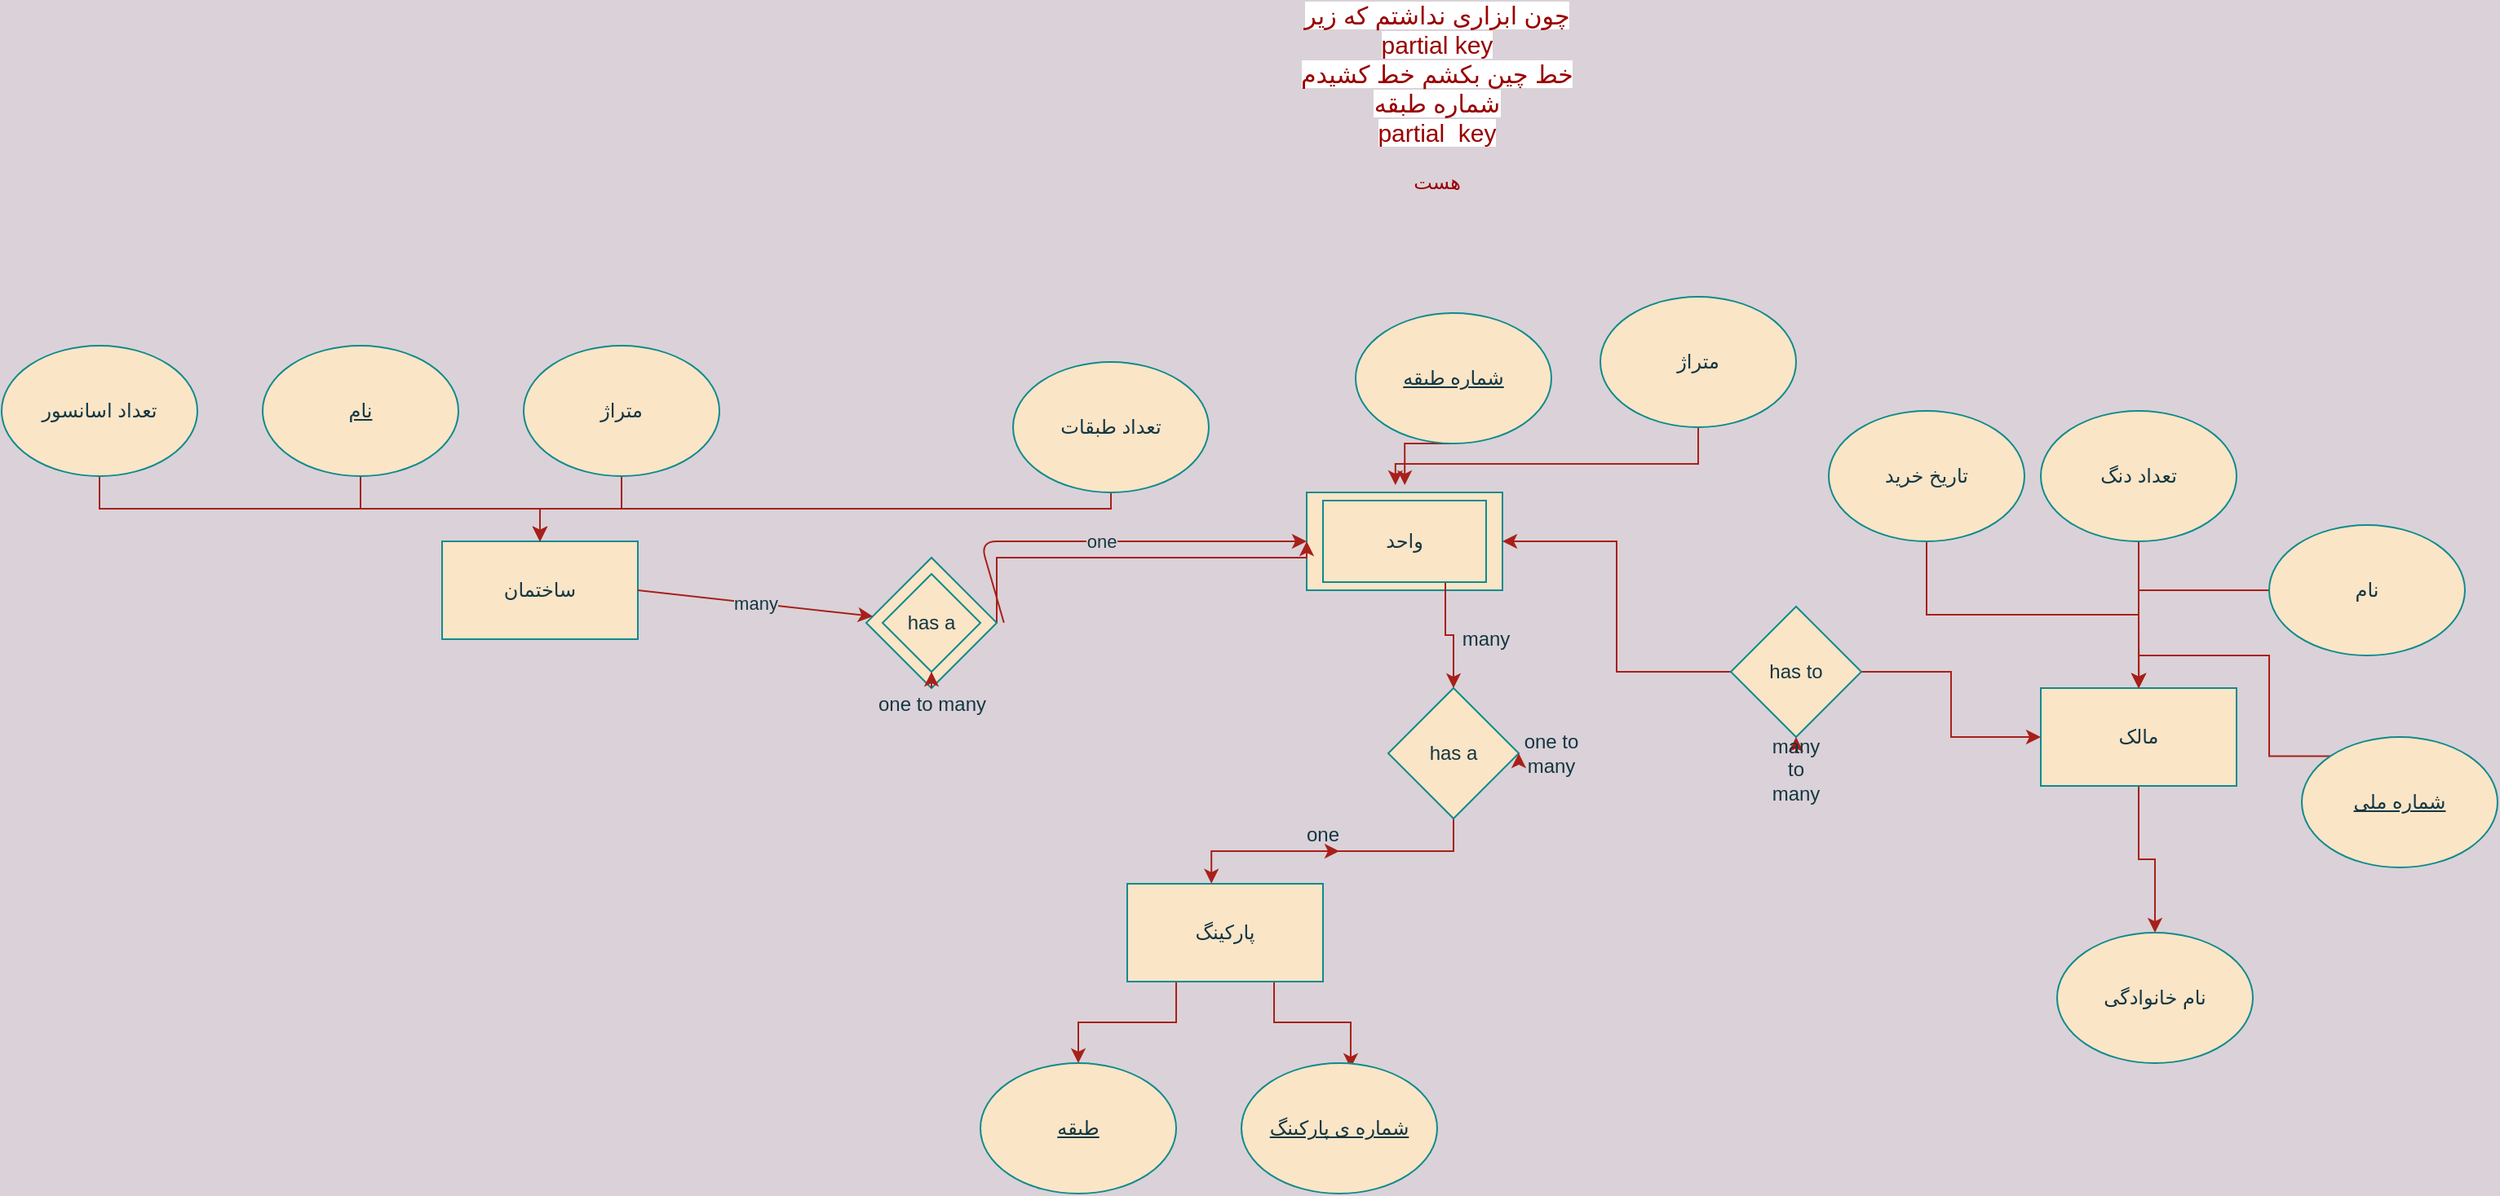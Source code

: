 <mxfile version="13.9.8" type="github">
  <diagram id="ozv7U6JDuxE5KJXknk4W" name="Page-1">
    <mxGraphModel dx="2153" dy="1873" grid="1" gridSize="10" guides="1" tooltips="1" connect="1" arrows="1" fold="1" page="1" pageScale="1" pageWidth="850" pageHeight="1100" background="#DAD2D8" math="0" shadow="0">
      <root>
        <mxCell id="0" />
        <mxCell id="1" parent="0" />
        <mxCell id="RZ0JnvWCtyyWG6B7Fr3B-1" value="ساختمان" style="rounded=0;whiteSpace=wrap;html=1;fillColor=#FAE5C7;strokeColor=#0F8B8D;fontColor=#143642;" vertex="1" parent="1">
          <mxGeometry x="130" y="120" width="120" height="60" as="geometry" />
        </mxCell>
        <mxCell id="RZ0JnvWCtyyWG6B7Fr3B-7" style="edgeStyle=orthogonalEdgeStyle;rounded=0;orthogonalLoop=1;jettySize=auto;html=1;exitX=0.5;exitY=1;exitDx=0;exitDy=0;entryX=0.5;entryY=0;entryDx=0;entryDy=0;strokeColor=#A8201A;fontColor=#143642;labelBackgroundColor=#DAD2D8;" edge="1" parent="1" source="RZ0JnvWCtyyWG6B7Fr3B-2" target="RZ0JnvWCtyyWG6B7Fr3B-1">
          <mxGeometry relative="1" as="geometry" />
        </mxCell>
        <mxCell id="RZ0JnvWCtyyWG6B7Fr3B-2" value="متراژ" style="ellipse;whiteSpace=wrap;html=1;fillColor=#FAE5C7;strokeColor=#0F8B8D;fontColor=#143642;" vertex="1" parent="1">
          <mxGeometry x="180" width="120" height="80" as="geometry" />
        </mxCell>
        <mxCell id="RZ0JnvWCtyyWG6B7Fr3B-6" style="edgeStyle=orthogonalEdgeStyle;rounded=0;orthogonalLoop=1;jettySize=auto;html=1;exitX=0.5;exitY=1;exitDx=0;exitDy=0;entryX=0.5;entryY=0;entryDx=0;entryDy=0;strokeColor=#A8201A;fontColor=#143642;labelBackgroundColor=#DAD2D8;" edge="1" parent="1" source="RZ0JnvWCtyyWG6B7Fr3B-3" target="RZ0JnvWCtyyWG6B7Fr3B-1">
          <mxGeometry relative="1" as="geometry" />
        </mxCell>
        <mxCell id="RZ0JnvWCtyyWG6B7Fr3B-3" value="&lt;u&gt;نام&lt;/u&gt;" style="ellipse;whiteSpace=wrap;html=1;fillColor=#FAE5C7;strokeColor=#0F8B8D;fontColor=#143642;" vertex="1" parent="1">
          <mxGeometry x="20" width="120" height="80" as="geometry" />
        </mxCell>
        <mxCell id="RZ0JnvWCtyyWG6B7Fr3B-9" style="edgeStyle=orthogonalEdgeStyle;rounded=0;orthogonalLoop=1;jettySize=auto;html=1;exitX=0.5;exitY=1;exitDx=0;exitDy=0;strokeColor=#A8201A;fontColor=#143642;labelBackgroundColor=#DAD2D8;" edge="1" parent="1" source="RZ0JnvWCtyyWG6B7Fr3B-5">
          <mxGeometry relative="1" as="geometry">
            <mxPoint x="190" y="120" as="targetPoint" />
            <Array as="points">
              <mxPoint x="540" y="100" />
              <mxPoint x="190" y="100" />
            </Array>
          </mxGeometry>
        </mxCell>
        <mxCell id="RZ0JnvWCtyyWG6B7Fr3B-5" value="تعداد طبقات" style="ellipse;whiteSpace=wrap;html=1;fillColor=#FAE5C7;strokeColor=#0F8B8D;fontColor=#143642;" vertex="1" parent="1">
          <mxGeometry x="480" y="10" width="120" height="80" as="geometry" />
        </mxCell>
        <mxCell id="RZ0JnvWCtyyWG6B7Fr3B-10" value="واحد" style="rounded=0;whiteSpace=wrap;html=1;fillColor=#FAE5C7;strokeColor=#0F8B8D;fontColor=#143642;" vertex="1" parent="1">
          <mxGeometry x="660" y="90" width="120" height="60" as="geometry" />
        </mxCell>
        <mxCell id="RZ0JnvWCtyyWG6B7Fr3B-46" style="edgeStyle=orthogonalEdgeStyle;rounded=0;orthogonalLoop=1;jettySize=auto;html=1;exitX=0.75;exitY=1;exitDx=0;exitDy=0;strokeColor=#A8201A;fontColor=#143642;labelBackgroundColor=#DAD2D8;" edge="1" parent="1" source="RZ0JnvWCtyyWG6B7Fr3B-11" target="RZ0JnvWCtyyWG6B7Fr3B-45">
          <mxGeometry relative="1" as="geometry" />
        </mxCell>
        <mxCell id="RZ0JnvWCtyyWG6B7Fr3B-11" value="" style="rounded=0;whiteSpace=wrap;html=1;fillColor=none;strokeColor=#0F8B8D;fontColor=#143642;" vertex="1" parent="1">
          <mxGeometry x="670" y="95" width="100" height="50" as="geometry" />
        </mxCell>
        <mxCell id="RZ0JnvWCtyyWG6B7Fr3B-17" style="edgeStyle=orthogonalEdgeStyle;rounded=0;orthogonalLoop=1;jettySize=auto;html=1;exitX=0.25;exitY=1;exitDx=0;exitDy=0;strokeColor=#A8201A;fontColor=#143642;labelBackgroundColor=#DAD2D8;" edge="1" parent="1" source="RZ0JnvWCtyyWG6B7Fr3B-13" target="RZ0JnvWCtyyWG6B7Fr3B-14">
          <mxGeometry relative="1" as="geometry" />
        </mxCell>
        <mxCell id="RZ0JnvWCtyyWG6B7Fr3B-19" style="edgeStyle=orthogonalEdgeStyle;rounded=0;orthogonalLoop=1;jettySize=auto;html=1;exitX=0.75;exitY=1;exitDx=0;exitDy=0;entryX=0.558;entryY=0.038;entryDx=0;entryDy=0;entryPerimeter=0;strokeColor=#A8201A;fontColor=#143642;labelBackgroundColor=#DAD2D8;" edge="1" parent="1" source="RZ0JnvWCtyyWG6B7Fr3B-13" target="RZ0JnvWCtyyWG6B7Fr3B-16">
          <mxGeometry relative="1" as="geometry" />
        </mxCell>
        <mxCell id="RZ0JnvWCtyyWG6B7Fr3B-13" value="پارکینگ" style="rounded=0;whiteSpace=wrap;html=1;fillColor=#FAE5C7;strokeColor=#0F8B8D;fontColor=#143642;" vertex="1" parent="1">
          <mxGeometry x="550" y="330" width="120" height="60" as="geometry" />
        </mxCell>
        <mxCell id="RZ0JnvWCtyyWG6B7Fr3B-14" value="&lt;u&gt;طبقه&lt;/u&gt;" style="ellipse;whiteSpace=wrap;html=1;fillColor=#FAE5C7;strokeColor=#0F8B8D;fontColor=#143642;" vertex="1" parent="1">
          <mxGeometry x="460" y="440" width="120" height="80" as="geometry" />
        </mxCell>
        <mxCell id="RZ0JnvWCtyyWG6B7Fr3B-16" value="&lt;u&gt;شماره ی پارکینگ&lt;/u&gt;" style="ellipse;whiteSpace=wrap;html=1;fillColor=#FAE5C7;strokeColor=#0F8B8D;fontColor=#143642;" vertex="1" parent="1">
          <mxGeometry x="620" y="440" width="120" height="80" as="geometry" />
        </mxCell>
        <mxCell id="RZ0JnvWCtyyWG6B7Fr3B-22" style="edgeStyle=orthogonalEdgeStyle;rounded=0;orthogonalLoop=1;jettySize=auto;html=1;exitX=1;exitY=0.5;exitDx=0;exitDy=0;entryX=0;entryY=0.5;entryDx=0;entryDy=0;strokeColor=#A8201A;fontColor=#143642;labelBackgroundColor=#DAD2D8;" edge="1" parent="1" source="RZ0JnvWCtyyWG6B7Fr3B-20">
          <mxGeometry relative="1" as="geometry">
            <mxPoint x="660" y="120" as="targetPoint" />
            <Array as="points">
              <mxPoint x="470" y="130" />
              <mxPoint x="660" y="130" />
            </Array>
          </mxGeometry>
        </mxCell>
        <mxCell id="RZ0JnvWCtyyWG6B7Fr3B-20" value="has a" style="rhombus;whiteSpace=wrap;html=1;fillColor=#FAE5C7;strokeColor=#0F8B8D;fontColor=#143642;" vertex="1" parent="1">
          <mxGeometry x="390" y="130" width="80" height="80" as="geometry" />
        </mxCell>
        <mxCell id="RZ0JnvWCtyyWG6B7Fr3B-27" style="edgeStyle=orthogonalEdgeStyle;rounded=0;orthogonalLoop=1;jettySize=auto;html=1;exitX=0.5;exitY=1;exitDx=0;exitDy=0;entryX=0.501;entryY=-0.189;entryDx=0;entryDy=0;entryPerimeter=0;strokeColor=#A8201A;fontColor=#143642;labelBackgroundColor=#DAD2D8;" edge="1" parent="1" source="RZ0JnvWCtyyWG6B7Fr3B-25" target="RZ0JnvWCtyyWG6B7Fr3B-11">
          <mxGeometry relative="1" as="geometry" />
        </mxCell>
        <mxCell id="RZ0JnvWCtyyWG6B7Fr3B-25" value="&lt;u&gt;شماره طبقه&lt;/u&gt;" style="ellipse;whiteSpace=wrap;html=1;fillColor=#FAE5C7;strokeColor=#0F8B8D;fontColor=#143642;" vertex="1" parent="1">
          <mxGeometry x="690" y="-20" width="120" height="80" as="geometry" />
        </mxCell>
        <mxCell id="RZ0JnvWCtyyWG6B7Fr3B-30" value="" style="rhombus;whiteSpace=wrap;html=1;fillColor=none;strokeColor=#0F8B8D;fontColor=#143642;" vertex="1" parent="1">
          <mxGeometry x="400" y="140" width="60" height="60" as="geometry" />
        </mxCell>
        <mxCell id="RZ0JnvWCtyyWG6B7Fr3B-33" style="edgeStyle=orthogonalEdgeStyle;rounded=0;orthogonalLoop=1;jettySize=auto;html=1;exitX=0.5;exitY=0;exitDx=0;exitDy=0;entryX=0.5;entryY=1;entryDx=0;entryDy=0;strokeColor=#A8201A;fontColor=#143642;labelBackgroundColor=#DAD2D8;" edge="1" parent="1" source="RZ0JnvWCtyyWG6B7Fr3B-31" target="RZ0JnvWCtyyWG6B7Fr3B-30">
          <mxGeometry relative="1" as="geometry" />
        </mxCell>
        <mxCell id="RZ0JnvWCtyyWG6B7Fr3B-31" value="one to many" style="text;html=1;strokeColor=none;fillColor=none;align=center;verticalAlign=middle;whiteSpace=wrap;rounded=0;fontColor=#143642;" vertex="1" parent="1">
          <mxGeometry x="372.5" y="210" width="115" height="20" as="geometry" />
        </mxCell>
        <mxCell id="RZ0JnvWCtyyWG6B7Fr3B-39" value="" style="endArrow=classic;html=1;strokeColor=#A8201A;fontColor=#143642;labelBackgroundColor=#DAD2D8;" edge="1" parent="1" target="RZ0JnvWCtyyWG6B7Fr3B-20">
          <mxGeometry relative="1" as="geometry">
            <mxPoint x="250" y="150" as="sourcePoint" />
            <mxPoint x="390" y="300" as="targetPoint" />
          </mxGeometry>
        </mxCell>
        <mxCell id="RZ0JnvWCtyyWG6B7Fr3B-40" value="many" style="edgeLabel;resizable=0;html=1;align=center;verticalAlign=middle;fontColor=#143642;labelBackgroundColor=#DAD2D8;" connectable="0" vertex="1" parent="RZ0JnvWCtyyWG6B7Fr3B-39">
          <mxGeometry relative="1" as="geometry" />
        </mxCell>
        <mxCell id="RZ0JnvWCtyyWG6B7Fr3B-77" style="edgeStyle=orthogonalEdgeStyle;rounded=0;orthogonalLoop=1;jettySize=auto;html=1;exitX=0.5;exitY=1;exitDx=0;exitDy=0;strokeColor=#A8201A;fontColor=#143642;labelBackgroundColor=#DAD2D8;" edge="1" parent="1" source="RZ0JnvWCtyyWG6B7Fr3B-41" target="RZ0JnvWCtyyWG6B7Fr3B-76">
          <mxGeometry relative="1" as="geometry" />
        </mxCell>
        <mxCell id="RZ0JnvWCtyyWG6B7Fr3B-41" value="مالک" style="rounded=0;whiteSpace=wrap;html=1;fillColor=#FAE5C7;strokeColor=#0F8B8D;fontColor=#143642;" vertex="1" parent="1">
          <mxGeometry x="1110" y="210" width="120" height="60" as="geometry" />
        </mxCell>
        <mxCell id="RZ0JnvWCtyyWG6B7Fr3B-42" value="" style="endArrow=classic;html=1;exitX=1.24;exitY=0.498;exitDx=0;exitDy=0;exitPerimeter=0;strokeColor=#A8201A;fontColor=#143642;labelBackgroundColor=#DAD2D8;" edge="1" parent="1" source="RZ0JnvWCtyyWG6B7Fr3B-30">
          <mxGeometry relative="1" as="geometry">
            <mxPoint x="590" y="250" as="sourcePoint" />
            <mxPoint x="660" y="120" as="targetPoint" />
            <Array as="points">
              <mxPoint x="460" y="120" />
            </Array>
          </mxGeometry>
        </mxCell>
        <mxCell id="RZ0JnvWCtyyWG6B7Fr3B-43" value="one" style="edgeLabel;resizable=0;html=1;align=center;verticalAlign=middle;fontColor=#143642;labelBackgroundColor=#DAD2D8;" connectable="0" vertex="1" parent="RZ0JnvWCtyyWG6B7Fr3B-42">
          <mxGeometry relative="1" as="geometry" />
        </mxCell>
        <mxCell id="RZ0JnvWCtyyWG6B7Fr3B-44" value="&lt;div style=&quot;font-size: 15px&quot;&gt;&lt;font style=&quot;font-size: 15px&quot;&gt;&lt;span style=&quot;background-color: rgb(255 , 255 , 255) ; font-size: 15px&quot;&gt;&lt;font style=&quot;font-size: 15px&quot; color=&quot;#990000&quot;&gt;چون ابزاری نداشتم که زیر &lt;br style=&quot;font-size: 15px&quot;&gt;&lt;/font&gt;&lt;/span&gt;&lt;/font&gt;&lt;/div&gt;&lt;div style=&quot;font-size: 15px&quot;&gt;&lt;font style=&quot;font-size: 15px&quot;&gt;&lt;span style=&quot;background-color: rgb(255 , 255 , 255) ; font-size: 15px&quot;&gt;&lt;font style=&quot;font-size: 15px&quot; color=&quot;#990000&quot;&gt;partial key &lt;br style=&quot;font-size: 15px&quot;&gt;&lt;/font&gt;&lt;/span&gt;&lt;/font&gt;&lt;/div&gt;&lt;div style=&quot;font-size: 15px&quot;&gt;&lt;font style=&quot;font-size: 15px&quot;&gt;&lt;span style=&quot;background-color: rgb(255 , 255 , 255) ; font-size: 15px&quot;&gt;&lt;font style=&quot;font-size: 15px&quot; color=&quot;#990000&quot;&gt;خط چین بکشم خط کشیدم &lt;br style=&quot;font-size: 15px&quot;&gt;&lt;/font&gt;&lt;/span&gt;&lt;/font&gt;&lt;/div&gt;&lt;div style=&quot;font-size: 15px&quot;&gt;&lt;font style=&quot;font-size: 15px&quot;&gt;&lt;span style=&quot;background-color: rgb(255 , 255 , 255) ; font-size: 15px&quot;&gt;&lt;font style=&quot;font-size: 15px&quot; color=&quot;#990000&quot;&gt;شماره طبقه &lt;br style=&quot;font-size: 15px&quot;&gt;&lt;/font&gt;&lt;/span&gt;&lt;/font&gt;&lt;/div&gt;&lt;div style=&quot;font-size: 15px&quot;&gt;&lt;font style=&quot;font-size: 15px&quot;&gt;&lt;span style=&quot;background-color: rgb(255 , 255 , 255) ; font-size: 15px&quot;&gt;&lt;font style=&quot;font-size: 15px&quot; color=&quot;#990000&quot;&gt;partial&amp;nbsp; key &lt;br style=&quot;font-size: 15px&quot;&gt;&lt;/font&gt;&lt;/span&gt;&lt;/font&gt;&lt;/div&gt;&lt;div&gt;&lt;br&gt;&lt;/div&gt;&lt;div&gt;&lt;font color=&quot;#990000&quot;&gt;هست&lt;/font&gt;&lt;/div&gt;&lt;div&gt;&lt;br&gt;&lt;/div&gt;" style="text;html=1;strokeColor=none;fillColor=none;align=center;verticalAlign=middle;whiteSpace=wrap;rounded=0;fontColor=#143642;" vertex="1" parent="1">
          <mxGeometry x="580" y="-210" width="320" height="130" as="geometry" />
        </mxCell>
        <mxCell id="RZ0JnvWCtyyWG6B7Fr3B-47" style="edgeStyle=orthogonalEdgeStyle;rounded=0;orthogonalLoop=1;jettySize=auto;html=1;exitX=0.5;exitY=1;exitDx=0;exitDy=0;entryX=0.43;entryY=-0.002;entryDx=0;entryDy=0;entryPerimeter=0;strokeColor=#A8201A;fontColor=#143642;labelBackgroundColor=#DAD2D8;" edge="1" parent="1" source="RZ0JnvWCtyyWG6B7Fr3B-45" target="RZ0JnvWCtyyWG6B7Fr3B-13">
          <mxGeometry relative="1" as="geometry" />
        </mxCell>
        <mxCell id="RZ0JnvWCtyyWG6B7Fr3B-45" value="has a" style="rhombus;whiteSpace=wrap;html=1;fillColor=#FAE5C7;strokeColor=#0F8B8D;fontColor=#143642;" vertex="1" parent="1">
          <mxGeometry x="710" y="210" width="80" height="80" as="geometry" />
        </mxCell>
        <mxCell id="RZ0JnvWCtyyWG6B7Fr3B-49" style="edgeStyle=orthogonalEdgeStyle;rounded=0;orthogonalLoop=1;jettySize=auto;html=1;exitX=0;exitY=0.75;exitDx=0;exitDy=0;entryX=1;entryY=0.5;entryDx=0;entryDy=0;strokeColor=#A8201A;fontColor=#143642;labelBackgroundColor=#DAD2D8;" edge="1" parent="1" source="RZ0JnvWCtyyWG6B7Fr3B-48" target="RZ0JnvWCtyyWG6B7Fr3B-45">
          <mxGeometry relative="1" as="geometry" />
        </mxCell>
        <mxCell id="RZ0JnvWCtyyWG6B7Fr3B-48" value="one to many" style="text;html=1;strokeColor=none;fillColor=none;align=center;verticalAlign=middle;whiteSpace=wrap;rounded=0;fontColor=#143642;" vertex="1" parent="1">
          <mxGeometry x="790" y="240" width="40" height="20" as="geometry" />
        </mxCell>
        <mxCell id="RZ0JnvWCtyyWG6B7Fr3B-51" style="edgeStyle=orthogonalEdgeStyle;rounded=0;orthogonalLoop=1;jettySize=auto;html=1;exitX=0;exitY=0.25;exitDx=0;exitDy=0;strokeColor=#A8201A;fontColor=#143642;labelBackgroundColor=#DAD2D8;" edge="1" parent="1" source="RZ0JnvWCtyyWG6B7Fr3B-50">
          <mxGeometry relative="1" as="geometry">
            <mxPoint x="750" y="175.571" as="targetPoint" />
          </mxGeometry>
        </mxCell>
        <mxCell id="RZ0JnvWCtyyWG6B7Fr3B-50" value="many" style="text;html=1;strokeColor=none;fillColor=none;align=center;verticalAlign=middle;whiteSpace=wrap;rounded=0;fontColor=#143642;" vertex="1" parent="1">
          <mxGeometry x="750" y="170" width="40" height="20" as="geometry" />
        </mxCell>
        <mxCell id="RZ0JnvWCtyyWG6B7Fr3B-53" style="edgeStyle=orthogonalEdgeStyle;rounded=0;orthogonalLoop=1;jettySize=auto;html=1;exitX=0.25;exitY=1;exitDx=0;exitDy=0;strokeColor=#A8201A;fontColor=#143642;labelBackgroundColor=#DAD2D8;" edge="1" parent="1" source="RZ0JnvWCtyyWG6B7Fr3B-52">
          <mxGeometry relative="1" as="geometry">
            <mxPoint x="680" y="310" as="targetPoint" />
          </mxGeometry>
        </mxCell>
        <mxCell id="RZ0JnvWCtyyWG6B7Fr3B-52" value="one" style="text;html=1;strokeColor=none;fillColor=none;align=center;verticalAlign=middle;whiteSpace=wrap;rounded=0;fontColor=#143642;" vertex="1" parent="1">
          <mxGeometry x="650" y="290" width="40" height="20" as="geometry" />
        </mxCell>
        <mxCell id="RZ0JnvWCtyyWG6B7Fr3B-56" style="edgeStyle=orthogonalEdgeStyle;rounded=0;orthogonalLoop=1;jettySize=auto;html=1;exitX=0.5;exitY=1;exitDx=0;exitDy=0;entryX=0.5;entryY=0;entryDx=0;entryDy=0;strokeColor=#A8201A;fontColor=#143642;labelBackgroundColor=#DAD2D8;" edge="1" parent="1" source="RZ0JnvWCtyyWG6B7Fr3B-55" target="RZ0JnvWCtyyWG6B7Fr3B-1">
          <mxGeometry relative="1" as="geometry" />
        </mxCell>
        <mxCell id="RZ0JnvWCtyyWG6B7Fr3B-55" value="تعداد اسانسور" style="ellipse;whiteSpace=wrap;html=1;fillColor=#FAE5C7;strokeColor=#0F8B8D;fontColor=#143642;" vertex="1" parent="1">
          <mxGeometry x="-140" width="120" height="80" as="geometry" />
        </mxCell>
        <mxCell id="RZ0JnvWCtyyWG6B7Fr3B-60" style="edgeStyle=orthogonalEdgeStyle;rounded=0;orthogonalLoop=1;jettySize=auto;html=1;exitX=0;exitY=0.5;exitDx=0;exitDy=0;entryX=0.5;entryY=0;entryDx=0;entryDy=0;strokeColor=#A8201A;fontColor=#143642;labelBackgroundColor=#DAD2D8;" edge="1" parent="1" source="RZ0JnvWCtyyWG6B7Fr3B-57" target="RZ0JnvWCtyyWG6B7Fr3B-41">
          <mxGeometry relative="1" as="geometry" />
        </mxCell>
        <mxCell id="RZ0JnvWCtyyWG6B7Fr3B-57" value="نام" style="ellipse;whiteSpace=wrap;html=1;fillColor=#FAE5C7;strokeColor=#0F8B8D;fontColor=#143642;" vertex="1" parent="1">
          <mxGeometry x="1250" y="110" width="120" height="80" as="geometry" />
        </mxCell>
        <mxCell id="RZ0JnvWCtyyWG6B7Fr3B-63" style="edgeStyle=orthogonalEdgeStyle;rounded=0;orthogonalLoop=1;jettySize=auto;html=1;exitX=0.5;exitY=1;exitDx=0;exitDy=0;strokeColor=#A8201A;fontColor=#143642;labelBackgroundColor=#DAD2D8;" edge="1" parent="1" source="RZ0JnvWCtyyWG6B7Fr3B-58">
          <mxGeometry relative="1" as="geometry">
            <mxPoint x="1170.143" y="210" as="targetPoint" />
          </mxGeometry>
        </mxCell>
        <mxCell id="RZ0JnvWCtyyWG6B7Fr3B-58" value="تعداد دنگ" style="ellipse;whiteSpace=wrap;html=1;fillColor=#FAE5C7;strokeColor=#0F8B8D;fontColor=#143642;" vertex="1" parent="1">
          <mxGeometry x="1110" y="40" width="120" height="80" as="geometry" />
        </mxCell>
        <mxCell id="RZ0JnvWCtyyWG6B7Fr3B-61" style="edgeStyle=orthogonalEdgeStyle;rounded=0;orthogonalLoop=1;jettySize=auto;html=1;exitX=0;exitY=0;exitDx=0;exitDy=0;entryX=0.5;entryY=0;entryDx=0;entryDy=0;strokeColor=#A8201A;fontColor=#143642;labelBackgroundColor=#DAD2D8;" edge="1" parent="1" source="RZ0JnvWCtyyWG6B7Fr3B-59" target="RZ0JnvWCtyyWG6B7Fr3B-41">
          <mxGeometry relative="1" as="geometry" />
        </mxCell>
        <mxCell id="RZ0JnvWCtyyWG6B7Fr3B-59" value="&lt;u&gt;شماره ملی&lt;/u&gt;" style="ellipse;whiteSpace=wrap;html=1;fillColor=#FAE5C7;strokeColor=#0F8B8D;fontColor=#143642;" vertex="1" parent="1">
          <mxGeometry x="1270" y="240" width="120" height="80" as="geometry" />
        </mxCell>
        <mxCell id="RZ0JnvWCtyyWG6B7Fr3B-65" style="edgeStyle=orthogonalEdgeStyle;rounded=0;orthogonalLoop=1;jettySize=auto;html=1;exitX=0.5;exitY=1;exitDx=0;exitDy=0;entryX=0.5;entryY=0;entryDx=0;entryDy=0;strokeColor=#A8201A;fontColor=#143642;labelBackgroundColor=#DAD2D8;" edge="1" parent="1" source="RZ0JnvWCtyyWG6B7Fr3B-64" target="RZ0JnvWCtyyWG6B7Fr3B-41">
          <mxGeometry relative="1" as="geometry" />
        </mxCell>
        <mxCell id="RZ0JnvWCtyyWG6B7Fr3B-64" value="تاریخ خرید" style="ellipse;whiteSpace=wrap;html=1;fillColor=#FAE5C7;strokeColor=#0F8B8D;fontColor=#143642;" vertex="1" parent="1">
          <mxGeometry x="980" y="40" width="120" height="80" as="geometry" />
        </mxCell>
        <mxCell id="RZ0JnvWCtyyWG6B7Fr3B-68" style="edgeStyle=orthogonalEdgeStyle;rounded=0;orthogonalLoop=1;jettySize=auto;html=1;exitX=0;exitY=0.5;exitDx=0;exitDy=0;entryX=1;entryY=0.5;entryDx=0;entryDy=0;strokeColor=#A8201A;fontColor=#143642;labelBackgroundColor=#DAD2D8;" edge="1" parent="1" source="RZ0JnvWCtyyWG6B7Fr3B-66" target="RZ0JnvWCtyyWG6B7Fr3B-10">
          <mxGeometry relative="1" as="geometry" />
        </mxCell>
        <mxCell id="RZ0JnvWCtyyWG6B7Fr3B-69" style="edgeStyle=orthogonalEdgeStyle;rounded=0;orthogonalLoop=1;jettySize=auto;html=1;exitX=1;exitY=0.5;exitDx=0;exitDy=0;entryX=0;entryY=0.5;entryDx=0;entryDy=0;strokeColor=#A8201A;fontColor=#143642;labelBackgroundColor=#DAD2D8;" edge="1" parent="1" source="RZ0JnvWCtyyWG6B7Fr3B-66" target="RZ0JnvWCtyyWG6B7Fr3B-41">
          <mxGeometry relative="1" as="geometry" />
        </mxCell>
        <mxCell id="RZ0JnvWCtyyWG6B7Fr3B-66" value="has to" style="rhombus;whiteSpace=wrap;html=1;fillColor=#FAE5C7;strokeColor=#0F8B8D;fontColor=#143642;" vertex="1" parent="1">
          <mxGeometry x="920" y="160" width="80" height="80" as="geometry" />
        </mxCell>
        <mxCell id="RZ0JnvWCtyyWG6B7Fr3B-72" style="edgeStyle=orthogonalEdgeStyle;rounded=0;orthogonalLoop=1;jettySize=auto;html=1;exitX=0.5;exitY=0;exitDx=0;exitDy=0;entryX=0.5;entryY=1;entryDx=0;entryDy=0;strokeColor=#A8201A;fontColor=#143642;labelBackgroundColor=#DAD2D8;" edge="1" parent="1" source="RZ0JnvWCtyyWG6B7Fr3B-70" target="RZ0JnvWCtyyWG6B7Fr3B-66">
          <mxGeometry relative="1" as="geometry" />
        </mxCell>
        <mxCell id="RZ0JnvWCtyyWG6B7Fr3B-70" value="many to many" style="text;html=1;strokeColor=none;fillColor=none;align=center;verticalAlign=middle;whiteSpace=wrap;rounded=0;fontColor=#143642;" vertex="1" parent="1">
          <mxGeometry x="940" y="250" width="40" height="20" as="geometry" />
        </mxCell>
        <mxCell id="RZ0JnvWCtyyWG6B7Fr3B-75" style="edgeStyle=orthogonalEdgeStyle;rounded=0;orthogonalLoop=1;jettySize=auto;html=1;exitX=0.5;exitY=1;exitDx=0;exitDy=0;entryX=0.444;entryY=-0.189;entryDx=0;entryDy=0;entryPerimeter=0;strokeColor=#A8201A;fontColor=#143642;labelBackgroundColor=#DAD2D8;" edge="1" parent="1" source="RZ0JnvWCtyyWG6B7Fr3B-74" target="RZ0JnvWCtyyWG6B7Fr3B-11">
          <mxGeometry relative="1" as="geometry" />
        </mxCell>
        <mxCell id="RZ0JnvWCtyyWG6B7Fr3B-74" value="متراژ" style="ellipse;whiteSpace=wrap;html=1;fillColor=#FAE5C7;strokeColor=#0F8B8D;fontColor=#143642;" vertex="1" parent="1">
          <mxGeometry x="840" y="-30" width="120" height="80" as="geometry" />
        </mxCell>
        <mxCell id="RZ0JnvWCtyyWG6B7Fr3B-76" value="نام خانوادگی" style="ellipse;whiteSpace=wrap;html=1;fillColor=#FAE5C7;strokeColor=#0F8B8D;fontColor=#143642;" vertex="1" parent="1">
          <mxGeometry x="1120" y="360" width="120" height="80" as="geometry" />
        </mxCell>
      </root>
    </mxGraphModel>
  </diagram>
</mxfile>
